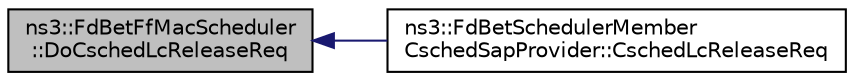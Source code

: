 digraph "ns3::FdBetFfMacScheduler::DoCschedLcReleaseReq"
{
  edge [fontname="Helvetica",fontsize="10",labelfontname="Helvetica",labelfontsize="10"];
  node [fontname="Helvetica",fontsize="10",shape=record];
  rankdir="LR";
  Node1 [label="ns3::FdBetFfMacScheduler\l::DoCschedLcReleaseReq",height=0.2,width=0.4,color="black", fillcolor="grey75", style="filled", fontcolor="black"];
  Node1 -> Node2 [dir="back",color="midnightblue",fontsize="10",style="solid"];
  Node2 [label="ns3::FdBetSchedulerMember\lCschedSapProvider::CschedLcReleaseReq",height=0.2,width=0.4,color="black", fillcolor="white", style="filled",URL="$df/d37/classns3_1_1FdBetSchedulerMemberCschedSapProvider.html#abd8c75f6beda3d22e144cbdf0fdd9761"];
}
